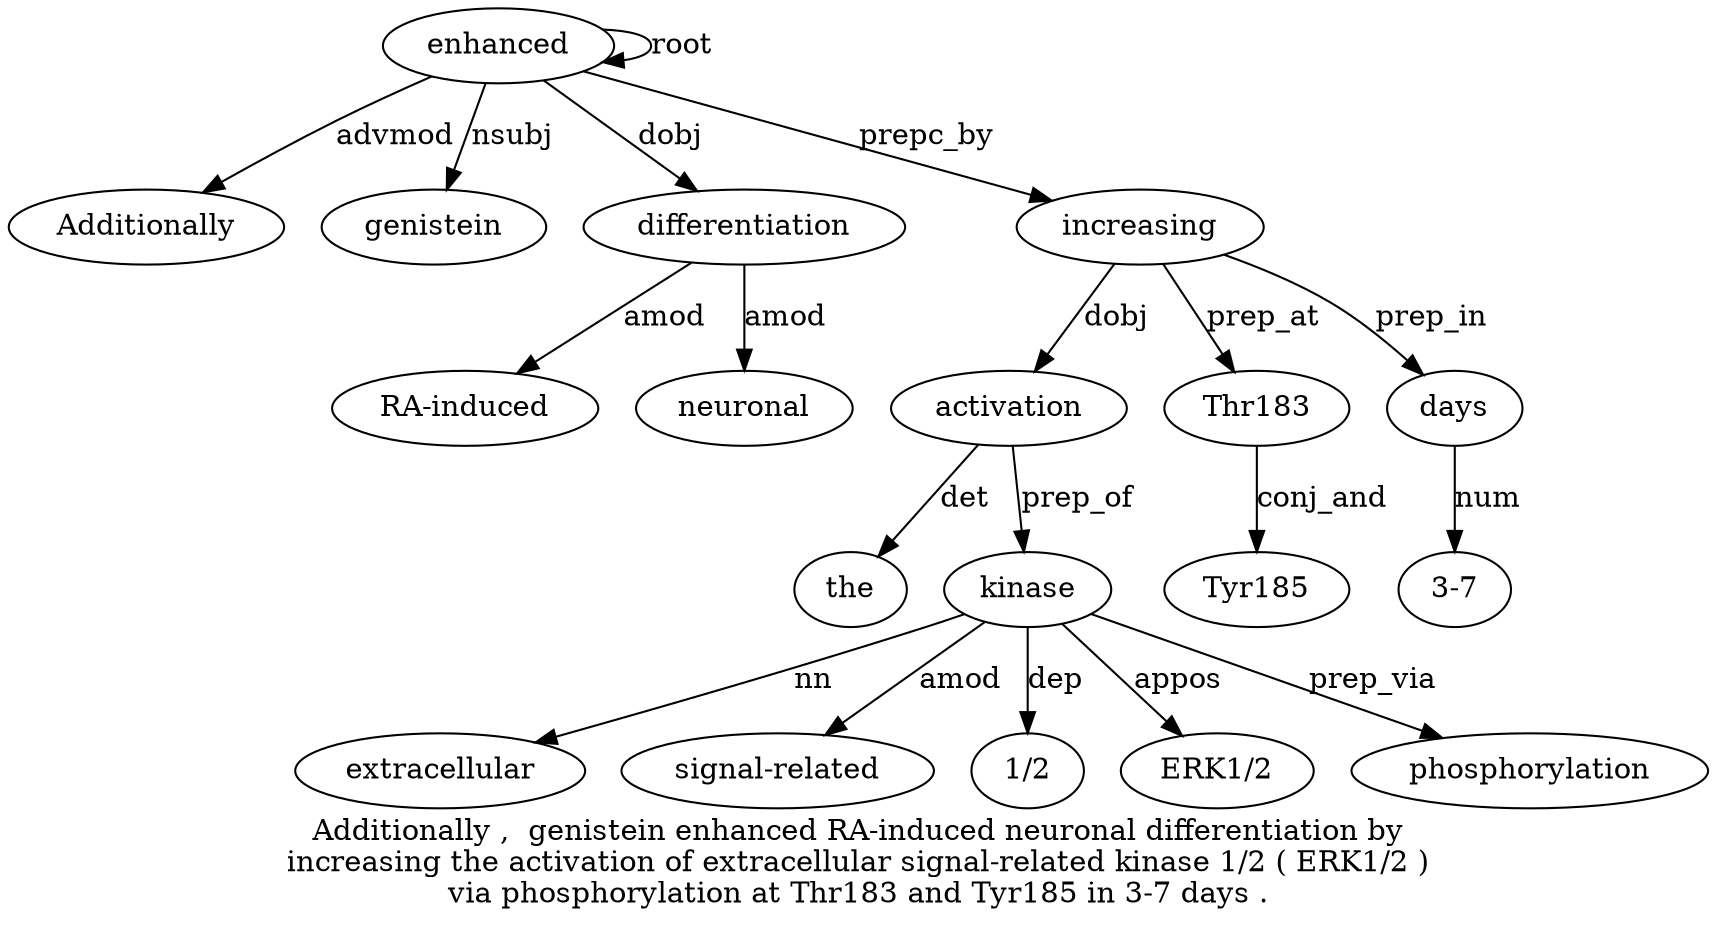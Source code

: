 digraph "Additionally ,  genistein enhanced RA-induced neuronal differentiation by increasing the activation of extracellular signal-related kinase 1/2 ( ERK1/2 ) via phosphorylation at Thr183 and Tyr185 in 3-7 days ." {
label="Additionally ,  genistein enhanced RA-induced neuronal differentiation by
increasing the activation of extracellular signal-related kinase 1/2 ( ERK1/2 )
via phosphorylation at Thr183 and Tyr185 in 3-7 days .";
enhanced4 [style=filled, fillcolor=white, label=enhanced];
Additionally1 [style=filled, fillcolor=white, label=Additionally];
enhanced4 -> Additionally1  [label=advmod];
genistein3 [style=filled, fillcolor=white, label=genistein];
enhanced4 -> genistein3  [label=nsubj];
enhanced4 -> enhanced4  [label=root];
differentiation7 [style=filled, fillcolor=white, label=differentiation];
"RA-induced5" [style=filled, fillcolor=white, label="RA-induced"];
differentiation7 -> "RA-induced5"  [label=amod];
neuronal6 [style=filled, fillcolor=white, label=neuronal];
differentiation7 -> neuronal6  [label=amod];
enhanced4 -> differentiation7  [label=dobj];
increasing9 [style=filled, fillcolor=white, label=increasing];
enhanced4 -> increasing9  [label=prepc_by];
activation11 [style=filled, fillcolor=white, label=activation];
the10 [style=filled, fillcolor=white, label=the];
activation11 -> the10  [label=det];
increasing9 -> activation11  [label=dobj];
kinase15 [style=filled, fillcolor=white, label=kinase];
extracellular13 [style=filled, fillcolor=white, label=extracellular];
kinase15 -> extracellular13  [label=nn];
"signal-related14" [style=filled, fillcolor=white, label="signal-related"];
kinase15 -> "signal-related14"  [label=amod];
activation11 -> kinase15  [label=prep_of];
"1/216" [style=filled, fillcolor=white, label="1/2"];
kinase15 -> "1/216"  [label=dep];
"ERK1/218" [style=filled, fillcolor=white, label="ERK1/2"];
kinase15 -> "ERK1/218"  [label=appos];
phosphorylation21 [style=filled, fillcolor=white, label=phosphorylation];
kinase15 -> phosphorylation21  [label=prep_via];
Thr1832 [style=filled, fillcolor=white, label=Thr183];
increasing9 -> Thr1832  [label=prep_at];
Tyr1852 [style=filled, fillcolor=white, label=Tyr185];
Thr1832 -> Tyr1852  [label=conj_and];
days28 [style=filled, fillcolor=white, label=days];
"3-72" [style=filled, fillcolor=white, label="3-7"];
days28 -> "3-72"  [label=num];
increasing9 -> days28  [label=prep_in];
}
